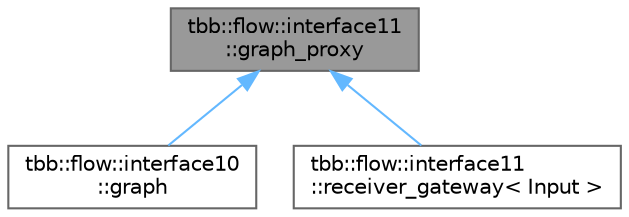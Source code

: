 digraph "tbb::flow::interface11::graph_proxy"
{
 // LATEX_PDF_SIZE
  bgcolor="transparent";
  edge [fontname=Helvetica,fontsize=10,labelfontname=Helvetica,labelfontsize=10];
  node [fontname=Helvetica,fontsize=10,shape=box,height=0.2,width=0.4];
  Node1 [id="Node000001",label="tbb::flow::interface11\l::graph_proxy",height=0.2,width=0.4,color="gray40", fillcolor="grey60", style="filled", fontcolor="black",tooltip="Pure virtual template classes that define interfaces for async communication"];
  Node1 -> Node2 [id="edge3_Node000001_Node000002",dir="back",color="steelblue1",style="solid",tooltip=" "];
  Node2 [id="Node000002",label="tbb::flow::interface10\l::graph",height=0.2,width=0.4,color="gray40", fillcolor="white", style="filled",URL="$classtbb_1_1flow_1_1interface10_1_1graph.html",tooltip="The graph class"];
  Node1 -> Node3 [id="edge4_Node000001_Node000003",dir="back",color="steelblue1",style="solid",tooltip=" "];
  Node3 [id="Node000003",label="tbb::flow::interface11\l::receiver_gateway\< Input \>",height=0.2,width=0.4,color="gray40", fillcolor="white", style="filled",URL="$classtbb_1_1flow_1_1interface11_1_1receiver__gateway.html",tooltip=" "];
}
